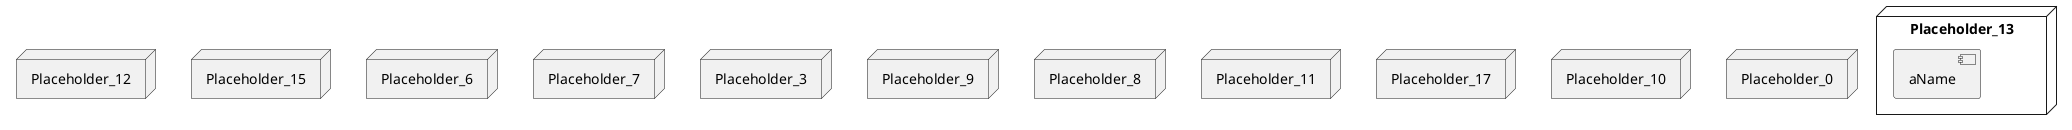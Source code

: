 @startuml
skinparam fixCircleLabelOverlapping true
node Placeholder_13 {
[aName] [[corona-warn-app-cwa-verification-server.system#_kBOeSb8UEe6FM9RG0jyLOA]]
}
node Placeholder_12 {
[aName] [[corona-warn-app-cwa-verification-server.system#_kBOeSb8UEe6FM9RG0jyLOA]]
}
node Placeholder_15 {
[aName] [[corona-warn-app-cwa-verification-server.system#_kBOeSb8UEe6FM9RG0jyLOA]]
}
node Placeholder_6 {
[aName] [[corona-warn-app-cwa-verification-server.system#_kBOeSb8UEe6FM9RG0jyLOA]]
}
node Placeholder_7 {
[aName] [[corona-warn-app-cwa-verification-server.system#_kBOeSb8UEe6FM9RG0jyLOA]]
}
node Placeholder_3 {
[aName] [[corona-warn-app-cwa-verification-server.system#_kBOeSb8UEe6FM9RG0jyLOA]]
}
node Placeholder_9 {
[aName] [[corona-warn-app-cwa-verification-server.system#_kBOeSb8UEe6FM9RG0jyLOA]]
}
node Placeholder_8 {
[aName] [[corona-warn-app-cwa-verification-server.system#_kBOeSb8UEe6FM9RG0jyLOA]]
}
node Placeholder_11 {
[aName] [[corona-warn-app-cwa-verification-server.system#_kBOeSb8UEe6FM9RG0jyLOA]]
}
node Placeholder_17 {
[aName] [[corona-warn-app-cwa-verification-server.system#_kBOeSb8UEe6FM9RG0jyLOA]]
}
node Placeholder_10 {
[aName] [[corona-warn-app-cwa-verification-server.system#_kBOeSb8UEe6FM9RG0jyLOA]]
}
node Placeholder_0 {
[aName] [[corona-warn-app-cwa-verification-server.system#_kBOeSb8UEe6FM9RG0jyLOA]]
}

@enduml
